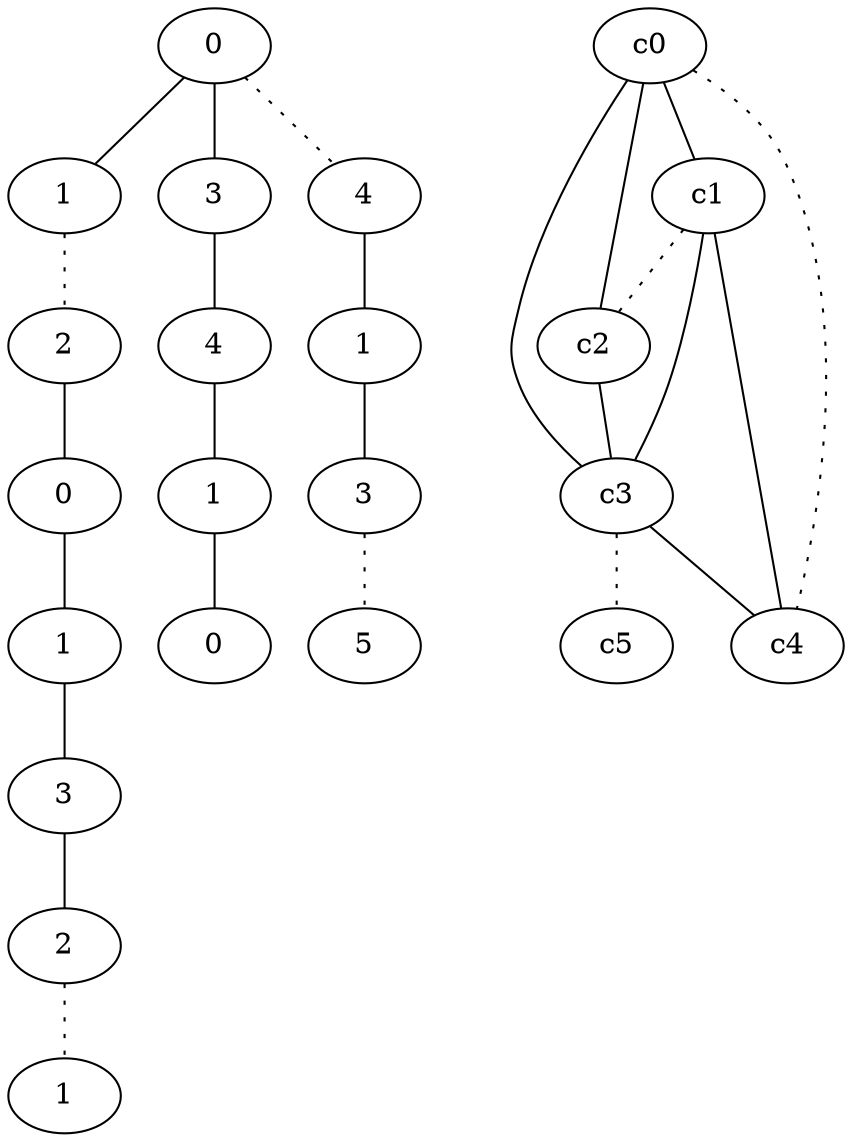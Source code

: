 graph {
a0[label=0];
a1[label=1];
a2[label=2];
a3[label=0];
a4[label=1];
a5[label=3];
a6[label=2];
a7[label=1];
a8[label=3];
a9[label=4];
a10[label=1];
a11[label=0];
a12[label=4];
a13[label=1];
a14[label=3];
a15[label=5];
a0 -- a1;
a0 -- a8;
a0 -- a12 [style=dotted];
a1 -- a2 [style=dotted];
a2 -- a3;
a3 -- a4;
a4 -- a5;
a5 -- a6;
a6 -- a7 [style=dotted];
a8 -- a9;
a9 -- a10;
a10 -- a11;
a12 -- a13;
a13 -- a14;
a14 -- a15 [style=dotted];
c0 -- c1;
c0 -- c2;
c0 -- c3;
c0 -- c4 [style=dotted];
c1 -- c2 [style=dotted];
c1 -- c3;
c1 -- c4;
c2 -- c3;
c3 -- c4;
c3 -- c5 [style=dotted];
}
